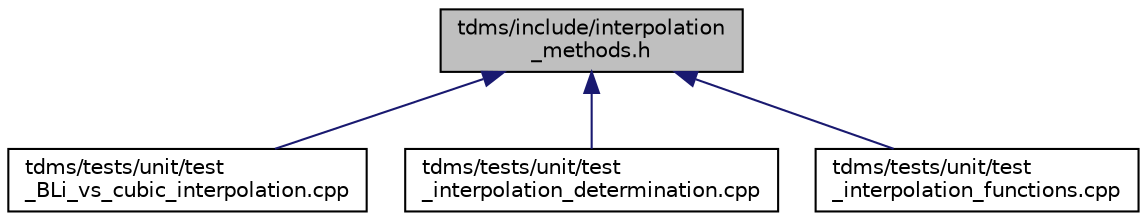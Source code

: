 digraph "tdms/include/interpolation_methods.h"
{
 // LATEX_PDF_SIZE
  edge [fontname="Helvetica",fontsize="10",labelfontname="Helvetica",labelfontsize="10"];
  node [fontname="Helvetica",fontsize="10",shape=record];
  Node1 [label="tdms/include/interpolation\l_methods.h",height=0.2,width=0.4,color="black", fillcolor="grey75", style="filled", fontcolor="black",tooltip="InterpScheme class methods and supporting functions."];
  Node1 -> Node2 [dir="back",color="midnightblue",fontsize="10",style="solid",fontname="Helvetica"];
  Node2 [label="tdms/tests/unit/test\l_BLi_vs_cubic_interpolation.cpp",height=0.2,width=0.4,color="black", fillcolor="white", style="filled",URL="$test__BLi__vs__cubic__interpolation_8cpp.html",tooltip="Tests the performance of band-limited interpolation against cubic interpolation."];
  Node1 -> Node3 [dir="back",color="midnightblue",fontsize="10",style="solid",fontname="Helvetica"];
  Node3 [label="tdms/tests/unit/test\l_interpolation_determination.cpp",height=0.2,width=0.4,color="black", fillcolor="white", style="filled",URL="$test__interpolation__determination_8cpp.html",tooltip="Tests the logic that determines which interpolation schemes are appropriate."];
  Node1 -> Node4 [dir="back",color="midnightblue",fontsize="10",style="solid",fontname="Helvetica"];
  Node4 [label="tdms/tests/unit/test\l_interpolation_functions.cpp",height=0.2,width=0.4,color="black", fillcolor="white", style="filled",URL="$test__interpolation__functions_8cpp.html",tooltip="Tests the performance of the interpolation functions, using 1D data mimicing a coordinate axes."];
}
